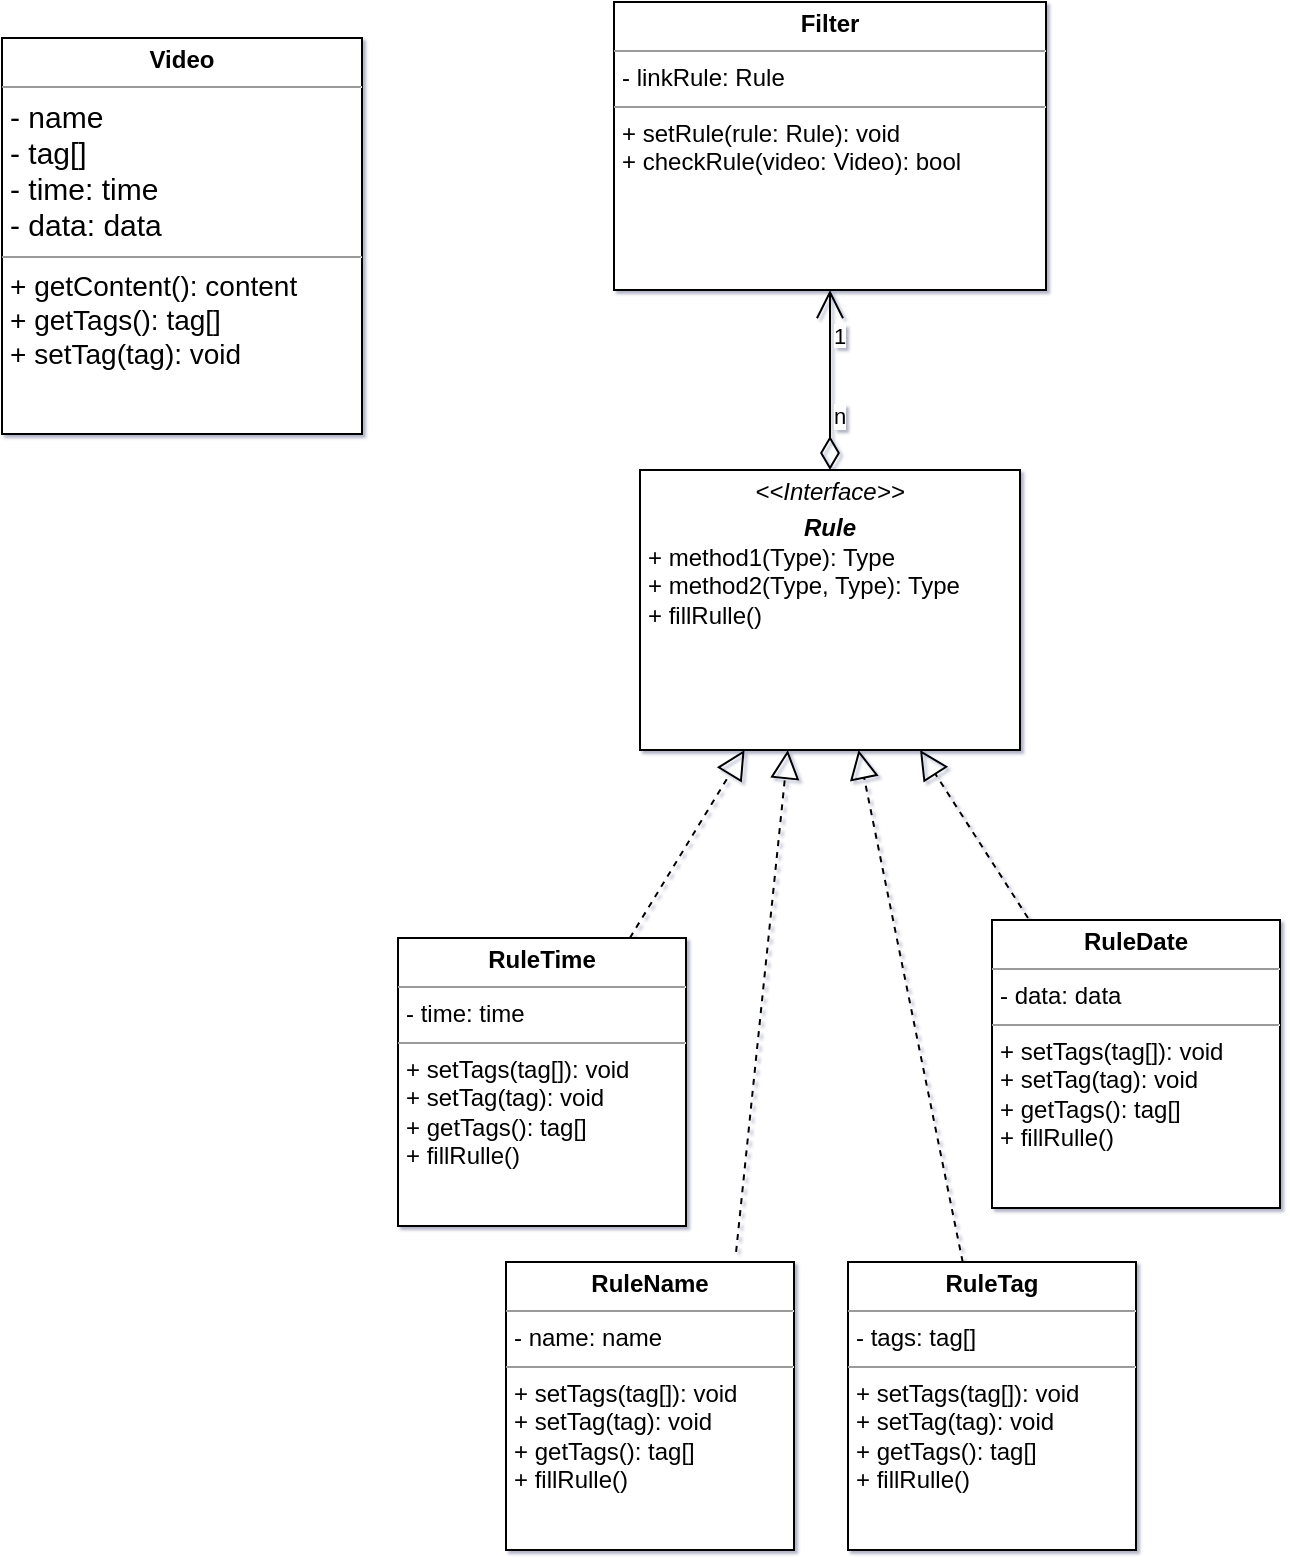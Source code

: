 <mxfile version="17.1.3" type="github">
  <diagram id="C5RBs43oDa-KdzZeNtuy" name="Page-1">
    <mxGraphModel dx="1422" dy="753" grid="1" gridSize="9" guides="1" tooltips="1" connect="1" arrows="1" fold="1" page="1" pageScale="1" pageWidth="827" pageHeight="1169" background="none" math="0" shadow="1">
      <root>
        <mxCell id="WIyWlLk6GJQsqaUBKTNV-0" />
        <mxCell id="WIyWlLk6GJQsqaUBKTNV-1" parent="WIyWlLk6GJQsqaUBKTNV-0" />
        <mxCell id="pcOxskI2XJx93LM_6fIs-14" value="&lt;p style=&quot;margin: 0px ; margin-top: 4px ; text-align: center&quot;&gt;&lt;b&gt;RuleTag&lt;/b&gt;&lt;/p&gt;&lt;hr size=&quot;1&quot;&gt;&lt;p style=&quot;margin: 0px ; margin-left: 4px&quot;&gt;- tags: tag[]&lt;/p&gt;&lt;hr size=&quot;1&quot;&gt;&lt;p style=&quot;margin: 0px ; margin-left: 4px&quot;&gt;+ setTags(tag[]): void&lt;/p&gt;&lt;p style=&quot;margin: 0px ; margin-left: 4px&quot;&gt;+ setTag(tag): void&lt;/p&gt;&lt;p style=&quot;margin: 0px ; margin-left: 4px&quot;&gt;+ getTags(): tag[]&lt;/p&gt;&lt;p style=&quot;margin: 0px ; margin-left: 4px&quot;&gt;+ fillRulle()&lt;br&gt;&lt;/p&gt;" style="verticalAlign=top;align=left;overflow=fill;fontSize=12;fontFamily=Helvetica;html=1;" parent="WIyWlLk6GJQsqaUBKTNV-1" vertex="1">
          <mxGeometry x="459" y="918" width="144" height="144" as="geometry" />
        </mxCell>
        <mxCell id="pcOxskI2XJx93LM_6fIs-15" value="&lt;p style=&quot;margin: 0px ; margin-top: 4px ; text-align: center&quot;&gt;&lt;b&gt;Filter&lt;/b&gt;&lt;/p&gt;&lt;hr size=&quot;1&quot;&gt;&lt;p style=&quot;margin: 0px ; margin-left: 4px&quot;&gt;- linkRule: Rule&lt;/p&gt;&lt;hr size=&quot;1&quot;&gt;&lt;p style=&quot;margin: 0px ; margin-left: 4px&quot;&gt;+ setRule(rule: Rule): void&lt;/p&gt;&lt;p style=&quot;margin: 0px ; margin-left: 4px&quot;&gt;+ checkRule(video: Video): bool&lt;/p&gt;" style="verticalAlign=top;align=left;overflow=fill;fontSize=12;fontFamily=Helvetica;html=1;" parent="WIyWlLk6GJQsqaUBKTNV-1" vertex="1">
          <mxGeometry x="342" y="288" width="216" height="144" as="geometry" />
        </mxCell>
        <mxCell id="pcOxskI2XJx93LM_6fIs-17" value="&lt;p style=&quot;margin: 0px ; margin-top: 4px ; text-align: center&quot;&gt;&lt;b&gt;Video&lt;/b&gt;&lt;/p&gt;&lt;hr size=&quot;1&quot;&gt;&lt;p style=&quot;margin: 0px ; margin-left: 4px&quot;&gt;&lt;span style=&quot;font-size: 15px&quot;&gt;- name&lt;/span&gt;&lt;br style=&quot;padding: 0px ; margin: 0px ; font-size: 15px&quot;&gt;&lt;span style=&quot;font-size: 15px&quot;&gt;- tag[]&lt;/span&gt;&lt;br&gt;&lt;/p&gt;&lt;p style=&quot;margin: 0px ; margin-left: 4px&quot;&gt;&lt;span style=&quot;font-size: 15px&quot;&gt;- time: time&lt;/span&gt;&lt;/p&gt;&lt;p style=&quot;margin: 0px ; margin-left: 4px&quot;&gt;&lt;span style=&quot;font-size: 15px&quot;&gt;- data: data&lt;/span&gt;&lt;/p&gt;&lt;hr size=&quot;1&quot;&gt;&lt;p style=&quot;margin: 0px ; margin-left: 4px&quot;&gt;&lt;span style=&quot;font-size: 14px&quot;&gt;+ getContent(): content&lt;/span&gt;&lt;br style=&quot;padding: 0px ; margin: 0px ; font-size: 14px&quot;&gt;&lt;span style=&quot;font-size: 14px&quot;&gt;+ getTags(): tag[]&lt;/span&gt;&lt;br&gt;&lt;/p&gt;&lt;p style=&quot;margin: 0px ; margin-left: 4px&quot;&gt;&lt;span style=&quot;font-size: 14px&quot;&gt;+ setTag(tag): void&lt;/span&gt;&lt;span style=&quot;font-size: 14px&quot;&gt;&lt;br&gt;&lt;/span&gt;&lt;/p&gt;&lt;p style=&quot;margin: 0px ; margin-left: 4px&quot;&gt;&lt;span style=&quot;font-size: 14px&quot;&gt;&lt;br&gt;&lt;/span&gt;&lt;/p&gt;" style="verticalAlign=top;align=left;overflow=fill;fontSize=12;fontFamily=Helvetica;html=1;" parent="WIyWlLk6GJQsqaUBKTNV-1" vertex="1">
          <mxGeometry x="36" y="306" width="180" height="198" as="geometry" />
        </mxCell>
        <mxCell id="g4HgALu_UBAENZAHIPKx-0" value="&lt;p style=&quot;margin: 0px ; margin-top: 4px ; text-align: center&quot;&gt;&lt;i&gt;&amp;lt;&amp;lt;Interface&amp;gt;&amp;gt;&lt;/i&gt;&lt;br&gt;&lt;/p&gt;&lt;p style=&quot;margin: 0px ; margin-top: 4px ; text-align: center&quot;&gt;&lt;i&gt;&lt;b&gt;Rule&lt;/b&gt;&lt;/i&gt;&lt;/p&gt;&lt;p style=&quot;margin: 0px ; margin-left: 4px&quot;&gt;&lt;/p&gt;&lt;p style=&quot;margin: 0px ; margin-left: 4px&quot;&gt;+ method1(Type): Type&lt;br&gt;+ method2(Type, Type): Type&lt;/p&gt;&lt;p style=&quot;margin: 0px ; margin-left: 4px&quot;&gt;+ fillRulle()&lt;/p&gt;" style="verticalAlign=top;align=left;overflow=fill;fontSize=12;fontFamily=Helvetica;html=1;" vertex="1" parent="WIyWlLk6GJQsqaUBKTNV-1">
          <mxGeometry x="355" y="522" width="190" height="140" as="geometry" />
        </mxCell>
        <mxCell id="g4HgALu_UBAENZAHIPKx-1" value="&lt;p style=&quot;margin: 0px ; margin-top: 4px ; text-align: center&quot;&gt;&lt;b&gt;RuleDate&lt;/b&gt;&lt;/p&gt;&lt;hr size=&quot;1&quot;&gt;&lt;p style=&quot;margin: 0px ; margin-left: 4px&quot;&gt;- data: data&lt;/p&gt;&lt;hr size=&quot;1&quot;&gt;&lt;p style=&quot;margin: 0px ; margin-left: 4px&quot;&gt;+ setTags(tag[]): void&lt;/p&gt;&lt;p style=&quot;margin: 0px ; margin-left: 4px&quot;&gt;+ setTag(tag): void&lt;/p&gt;&lt;p style=&quot;margin: 0px ; margin-left: 4px&quot;&gt;+ getTags(): tag[]&lt;/p&gt;&lt;p style=&quot;margin: 0px ; margin-left: 4px&quot;&gt;+ fillRulle()&lt;br&gt;&lt;/p&gt;" style="verticalAlign=top;align=left;overflow=fill;fontSize=12;fontFamily=Helvetica;html=1;" vertex="1" parent="WIyWlLk6GJQsqaUBKTNV-1">
          <mxGeometry x="531" y="747" width="144" height="144" as="geometry" />
        </mxCell>
        <mxCell id="g4HgALu_UBAENZAHIPKx-2" value="&lt;p style=&quot;margin: 0px ; margin-top: 4px ; text-align: center&quot;&gt;&lt;b&gt;RuleTime&lt;/b&gt;&lt;/p&gt;&lt;hr size=&quot;1&quot;&gt;&lt;p style=&quot;margin: 0px ; margin-left: 4px&quot;&gt;- time: time&lt;/p&gt;&lt;hr size=&quot;1&quot;&gt;&lt;p style=&quot;margin: 0px ; margin-left: 4px&quot;&gt;+ setTags(tag[]): void&lt;/p&gt;&lt;p style=&quot;margin: 0px ; margin-left: 4px&quot;&gt;+ setTag(tag): void&lt;/p&gt;&lt;p style=&quot;margin: 0px ; margin-left: 4px&quot;&gt;+ getTags(): tag[]&lt;/p&gt;&lt;p style=&quot;margin: 0px ; margin-left: 4px&quot;&gt;+ fillRulle()&lt;br&gt;&lt;/p&gt;" style="verticalAlign=top;align=left;overflow=fill;fontSize=12;fontFamily=Helvetica;html=1;" vertex="1" parent="WIyWlLk6GJQsqaUBKTNV-1">
          <mxGeometry x="234" y="756" width="144" height="144" as="geometry" />
        </mxCell>
        <mxCell id="g4HgALu_UBAENZAHIPKx-3" value="" style="endArrow=block;dashed=1;endFill=0;endSize=12;html=1;rounded=0;" edge="1" parent="WIyWlLk6GJQsqaUBKTNV-1" source="g4HgALu_UBAENZAHIPKx-2" target="g4HgALu_UBAENZAHIPKx-0">
          <mxGeometry width="160" relative="1" as="geometry">
            <mxPoint x="333" y="585" as="sourcePoint" />
            <mxPoint x="493" y="585" as="targetPoint" />
          </mxGeometry>
        </mxCell>
        <mxCell id="g4HgALu_UBAENZAHIPKx-4" value="" style="endArrow=block;dashed=1;endFill=0;endSize=12;html=1;rounded=0;exitX=0.125;exitY=-0.007;exitDx=0;exitDy=0;exitPerimeter=0;" edge="1" parent="WIyWlLk6GJQsqaUBKTNV-1" source="g4HgALu_UBAENZAHIPKx-1" target="g4HgALu_UBAENZAHIPKx-0">
          <mxGeometry width="160" relative="1" as="geometry">
            <mxPoint x="315.153" y="765" as="sourcePoint" />
            <mxPoint x="397.602" y="671" as="targetPoint" />
          </mxGeometry>
        </mxCell>
        <mxCell id="g4HgALu_UBAENZAHIPKx-5" value="" style="endArrow=block;dashed=1;endFill=0;endSize=12;html=1;rounded=0;" edge="1" parent="WIyWlLk6GJQsqaUBKTNV-1" source="pcOxskI2XJx93LM_6fIs-14" target="g4HgALu_UBAENZAHIPKx-0">
          <mxGeometry width="160" relative="1" as="geometry">
            <mxPoint x="324.153" y="774" as="sourcePoint" />
            <mxPoint x="486" y="666" as="targetPoint" />
          </mxGeometry>
        </mxCell>
        <mxCell id="g4HgALu_UBAENZAHIPKx-6" value="n" style="endArrow=open;html=1;endSize=12;startArrow=diamondThin;startSize=14;startFill=0;edgeStyle=orthogonalEdgeStyle;align=left;verticalAlign=bottom;rounded=0;entryX=0.5;entryY=1;entryDx=0;entryDy=0;exitX=0.5;exitY=0;exitDx=0;exitDy=0;" edge="1" parent="WIyWlLk6GJQsqaUBKTNV-1" source="g4HgALu_UBAENZAHIPKx-0" target="pcOxskI2XJx93LM_6fIs-15">
          <mxGeometry x="-0.6" relative="1" as="geometry">
            <mxPoint x="333" y="585" as="sourcePoint" />
            <mxPoint x="493" y="585" as="targetPoint" />
            <mxPoint as="offset" />
          </mxGeometry>
        </mxCell>
        <mxCell id="g4HgALu_UBAENZAHIPKx-7" value="&lt;font face=&quot;helvetica&quot;&gt;&lt;span style=&quot;font-size: 11px ; background-color: rgb(255 , 255 , 255)&quot;&gt;1&lt;/span&gt;&lt;/font&gt;" style="text;whiteSpace=wrap;html=1;" vertex="1" parent="WIyWlLk6GJQsqaUBKTNV-1">
          <mxGeometry x="450" y="441" width="27" height="27" as="geometry" />
        </mxCell>
        <mxCell id="g4HgALu_UBAENZAHIPKx-12" value="&lt;p style=&quot;margin: 0px ; margin-top: 4px ; text-align: center&quot;&gt;&lt;b&gt;RuleName&lt;/b&gt;&lt;/p&gt;&lt;hr size=&quot;1&quot;&gt;&lt;p style=&quot;margin: 0px ; margin-left: 4px&quot;&gt;- name: name&lt;/p&gt;&lt;hr size=&quot;1&quot;&gt;&lt;p style=&quot;margin: 0px ; margin-left: 4px&quot;&gt;+ setTags(tag[]): void&lt;/p&gt;&lt;p style=&quot;margin: 0px ; margin-left: 4px&quot;&gt;+ setTag(tag): void&lt;/p&gt;&lt;p style=&quot;margin: 0px ; margin-left: 4px&quot;&gt;+ getTags(): tag[]&lt;/p&gt;&lt;p style=&quot;margin: 0px ; margin-left: 4px&quot;&gt;+ fillRulle()&lt;br&gt;&lt;/p&gt;" style="verticalAlign=top;align=left;overflow=fill;fontSize=12;fontFamily=Helvetica;html=1;" vertex="1" parent="WIyWlLk6GJQsqaUBKTNV-1">
          <mxGeometry x="288" y="918" width="144" height="144" as="geometry" />
        </mxCell>
        <mxCell id="g4HgALu_UBAENZAHIPKx-13" value="" style="endArrow=block;dashed=1;endFill=0;endSize=12;html=1;rounded=0;exitX=0.799;exitY=-0.035;exitDx=0;exitDy=0;exitPerimeter=0;entryX=0.389;entryY=1;entryDx=0;entryDy=0;entryPerimeter=0;" edge="1" parent="WIyWlLk6GJQsqaUBKTNV-1" source="g4HgALu_UBAENZAHIPKx-12" target="g4HgALu_UBAENZAHIPKx-0">
          <mxGeometry width="160" relative="1" as="geometry">
            <mxPoint x="108" y="666" as="sourcePoint" />
            <mxPoint x="268" y="666" as="targetPoint" />
          </mxGeometry>
        </mxCell>
      </root>
    </mxGraphModel>
  </diagram>
</mxfile>
